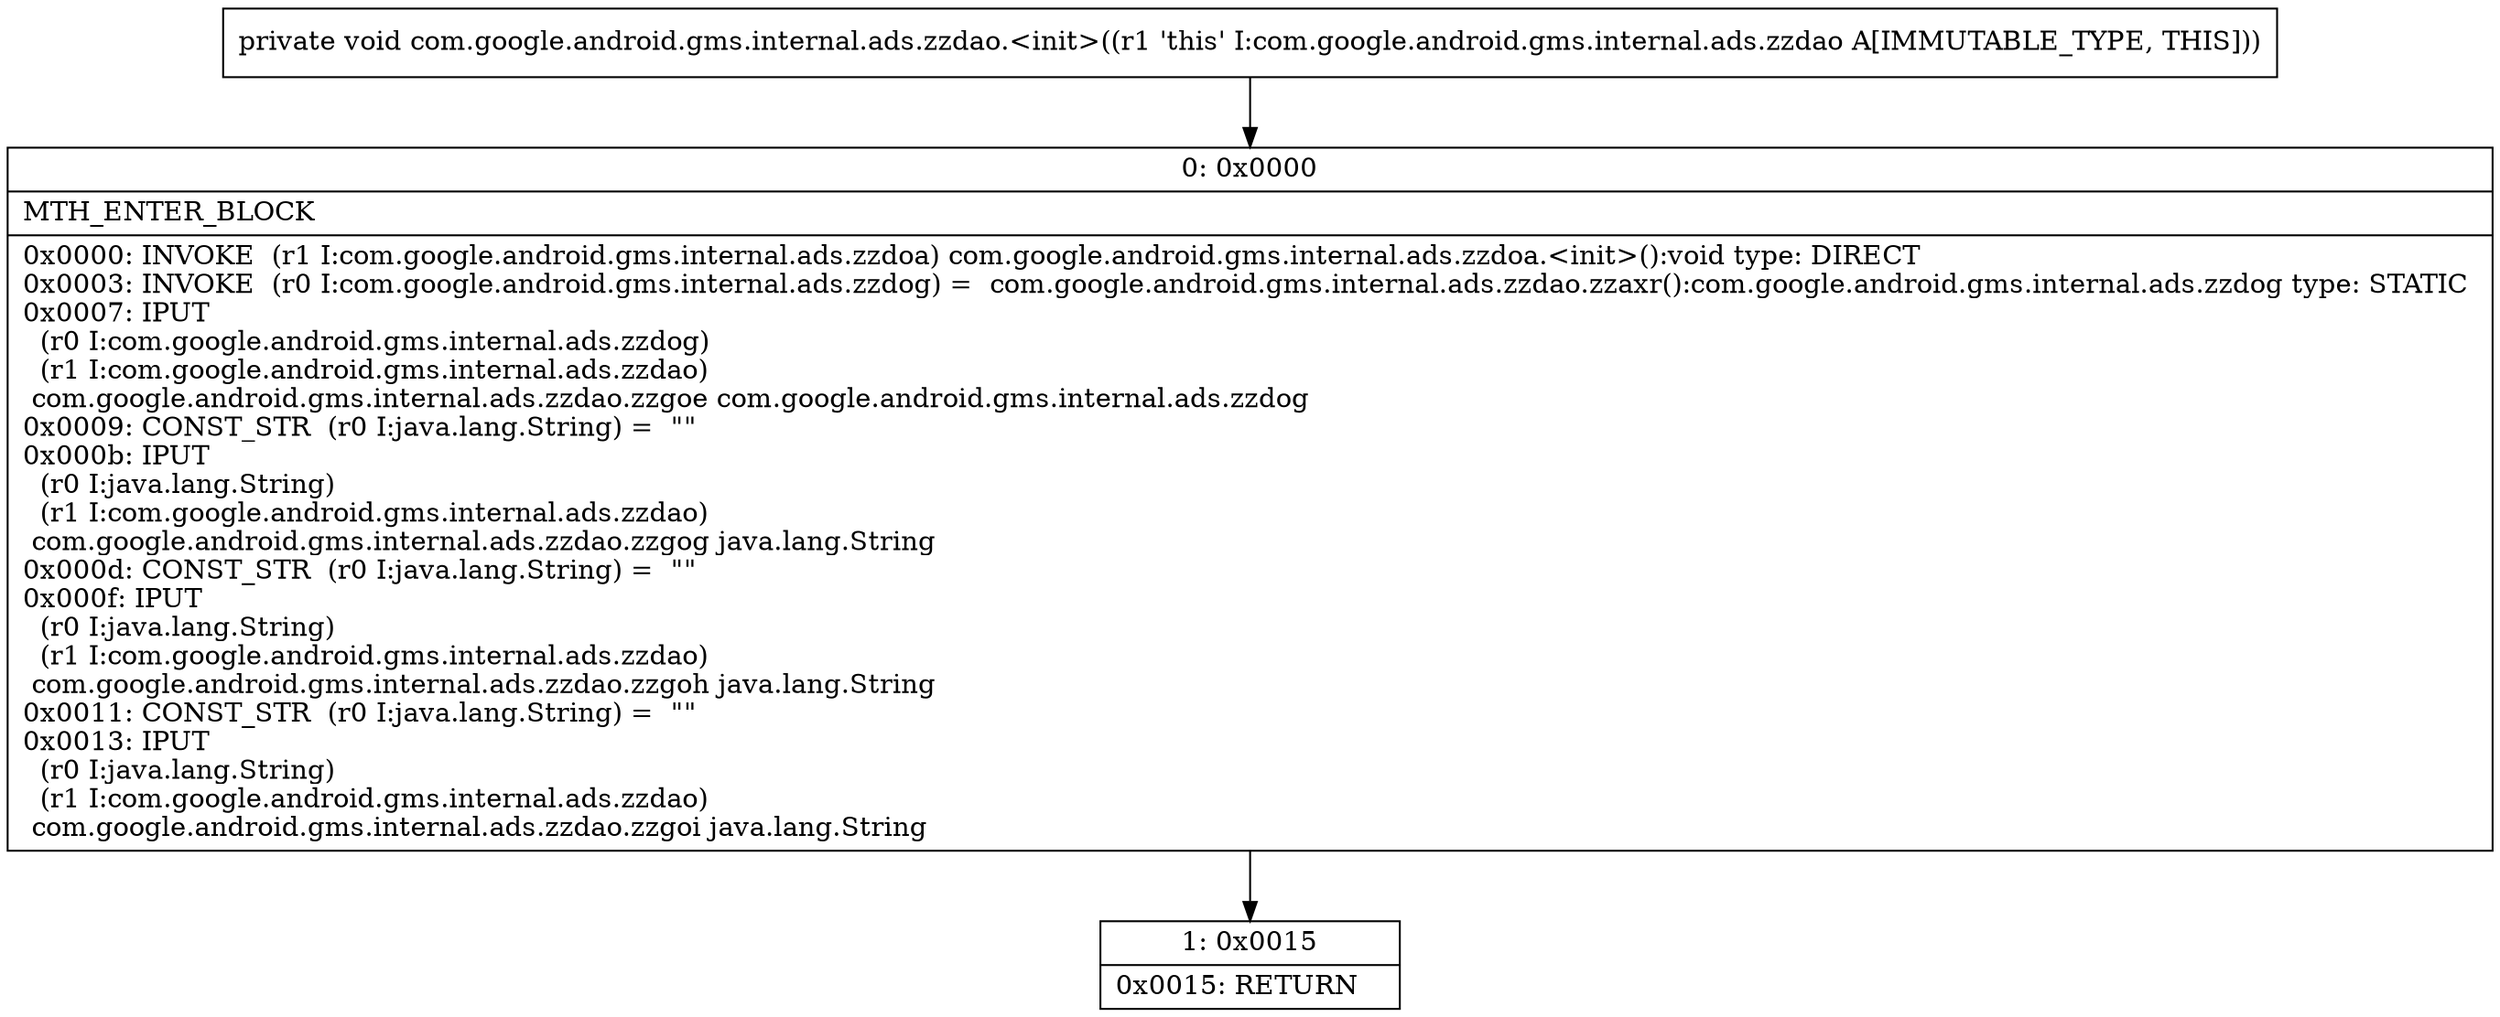 digraph "CFG forcom.google.android.gms.internal.ads.zzdao.\<init\>()V" {
Node_0 [shape=record,label="{0\:\ 0x0000|MTH_ENTER_BLOCK\l|0x0000: INVOKE  (r1 I:com.google.android.gms.internal.ads.zzdoa) com.google.android.gms.internal.ads.zzdoa.\<init\>():void type: DIRECT \l0x0003: INVOKE  (r0 I:com.google.android.gms.internal.ads.zzdog) =  com.google.android.gms.internal.ads.zzdao.zzaxr():com.google.android.gms.internal.ads.zzdog type: STATIC \l0x0007: IPUT  \l  (r0 I:com.google.android.gms.internal.ads.zzdog)\l  (r1 I:com.google.android.gms.internal.ads.zzdao)\l com.google.android.gms.internal.ads.zzdao.zzgoe com.google.android.gms.internal.ads.zzdog \l0x0009: CONST_STR  (r0 I:java.lang.String) =  \"\" \l0x000b: IPUT  \l  (r0 I:java.lang.String)\l  (r1 I:com.google.android.gms.internal.ads.zzdao)\l com.google.android.gms.internal.ads.zzdao.zzgog java.lang.String \l0x000d: CONST_STR  (r0 I:java.lang.String) =  \"\" \l0x000f: IPUT  \l  (r0 I:java.lang.String)\l  (r1 I:com.google.android.gms.internal.ads.zzdao)\l com.google.android.gms.internal.ads.zzdao.zzgoh java.lang.String \l0x0011: CONST_STR  (r0 I:java.lang.String) =  \"\" \l0x0013: IPUT  \l  (r0 I:java.lang.String)\l  (r1 I:com.google.android.gms.internal.ads.zzdao)\l com.google.android.gms.internal.ads.zzdao.zzgoi java.lang.String \l}"];
Node_1 [shape=record,label="{1\:\ 0x0015|0x0015: RETURN   \l}"];
MethodNode[shape=record,label="{private void com.google.android.gms.internal.ads.zzdao.\<init\>((r1 'this' I:com.google.android.gms.internal.ads.zzdao A[IMMUTABLE_TYPE, THIS])) }"];
MethodNode -> Node_0;
Node_0 -> Node_1;
}

